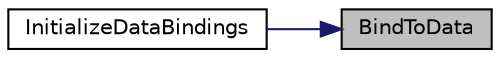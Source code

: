 digraph "BindToData"
{
 // LATEX_PDF_SIZE
  edge [fontname="Helvetica",fontsize="10",labelfontname="Helvetica",labelfontsize="10"];
  node [fontname="Helvetica",fontsize="10",shape=record];
  rankdir="RL";
  Node43 [label="BindToData",height=0.2,width=0.4,color="black", fillcolor="grey75", style="filled", fontcolor="black",tooltip=" "];
  Node43 -> Node44 [dir="back",color="midnightblue",fontsize="10",style="solid",fontname="Helvetica"];
  Node44 [label="InitializeDataBindings",height=0.2,width=0.4,color="black", fillcolor="white", style="filled",URL="$classviolet_1_1ThisAddIn.html#ae677436bf997a4b59d9649741ba8daef",tooltip=" "];
}
